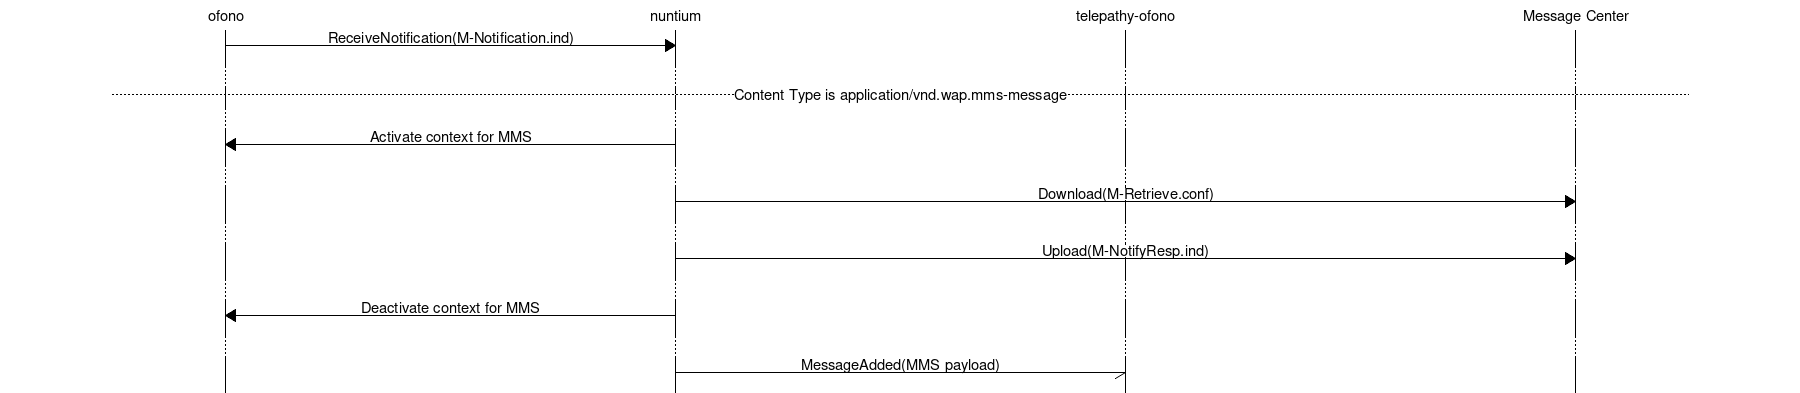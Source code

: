 msc {

hscale = 3;
a [label="ofono"], b [label="nuntium"], c [label="telepathy-ofono"], d [label="Message Center"];

a => b [label="ReceiveNotification(M-Notification.ind)"];
...;
--- [label="Content Type is application/vnd.wap.mms-message"];
...;
b => a [label="Activate context for MMS"];
...;
b => d [label="Download(M-Retrieve.conf)"];
...;
b => d [label="Upload(M-NotifyResp.ind)"];
...;
b => a [label="Deactivate context for MMS"];
...;
b -> c [label="MessageAdded(MMS payload)"];
}
